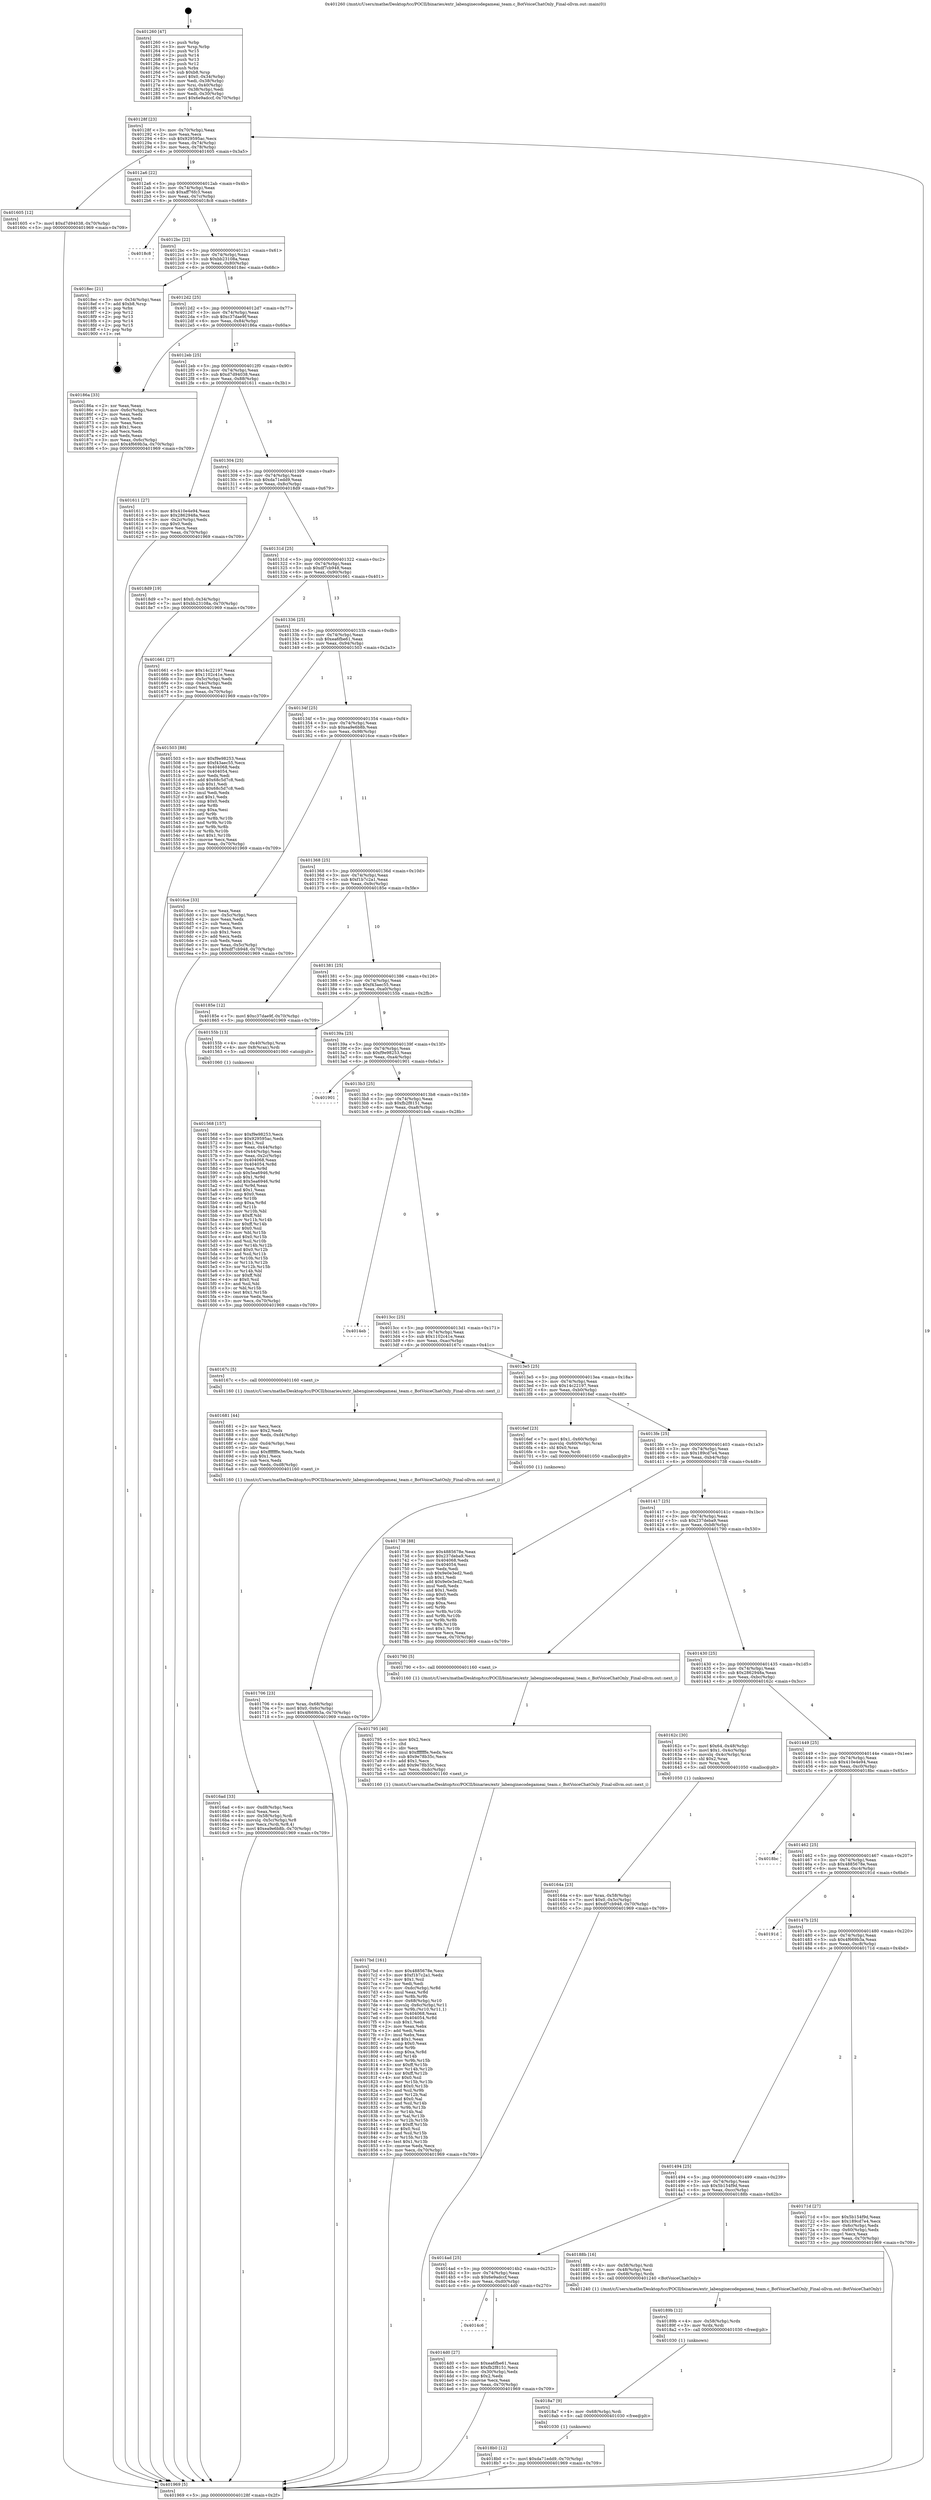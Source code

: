digraph "0x401260" {
  label = "0x401260 (/mnt/c/Users/mathe/Desktop/tcc/POCII/binaries/extr_labenginecodegameai_team.c_BotVoiceChatOnly_Final-ollvm.out::main(0))"
  labelloc = "t"
  node[shape=record]

  Entry [label="",width=0.3,height=0.3,shape=circle,fillcolor=black,style=filled]
  "0x40128f" [label="{
     0x40128f [23]\l
     | [instrs]\l
     &nbsp;&nbsp;0x40128f \<+3\>: mov -0x70(%rbp),%eax\l
     &nbsp;&nbsp;0x401292 \<+2\>: mov %eax,%ecx\l
     &nbsp;&nbsp;0x401294 \<+6\>: sub $0x929595ac,%ecx\l
     &nbsp;&nbsp;0x40129a \<+3\>: mov %eax,-0x74(%rbp)\l
     &nbsp;&nbsp;0x40129d \<+3\>: mov %ecx,-0x78(%rbp)\l
     &nbsp;&nbsp;0x4012a0 \<+6\>: je 0000000000401605 \<main+0x3a5\>\l
  }"]
  "0x401605" [label="{
     0x401605 [12]\l
     | [instrs]\l
     &nbsp;&nbsp;0x401605 \<+7\>: movl $0xd7d94038,-0x70(%rbp)\l
     &nbsp;&nbsp;0x40160c \<+5\>: jmp 0000000000401969 \<main+0x709\>\l
  }"]
  "0x4012a6" [label="{
     0x4012a6 [22]\l
     | [instrs]\l
     &nbsp;&nbsp;0x4012a6 \<+5\>: jmp 00000000004012ab \<main+0x4b\>\l
     &nbsp;&nbsp;0x4012ab \<+3\>: mov -0x74(%rbp),%eax\l
     &nbsp;&nbsp;0x4012ae \<+5\>: sub $0xaff76fc3,%eax\l
     &nbsp;&nbsp;0x4012b3 \<+3\>: mov %eax,-0x7c(%rbp)\l
     &nbsp;&nbsp;0x4012b6 \<+6\>: je 00000000004018c8 \<main+0x668\>\l
  }"]
  Exit [label="",width=0.3,height=0.3,shape=circle,fillcolor=black,style=filled,peripheries=2]
  "0x4018c8" [label="{
     0x4018c8\l
  }", style=dashed]
  "0x4012bc" [label="{
     0x4012bc [22]\l
     | [instrs]\l
     &nbsp;&nbsp;0x4012bc \<+5\>: jmp 00000000004012c1 \<main+0x61\>\l
     &nbsp;&nbsp;0x4012c1 \<+3\>: mov -0x74(%rbp),%eax\l
     &nbsp;&nbsp;0x4012c4 \<+5\>: sub $0xbb23108a,%eax\l
     &nbsp;&nbsp;0x4012c9 \<+3\>: mov %eax,-0x80(%rbp)\l
     &nbsp;&nbsp;0x4012cc \<+6\>: je 00000000004018ec \<main+0x68c\>\l
  }"]
  "0x4018b0" [label="{
     0x4018b0 [12]\l
     | [instrs]\l
     &nbsp;&nbsp;0x4018b0 \<+7\>: movl $0xda71edd9,-0x70(%rbp)\l
     &nbsp;&nbsp;0x4018b7 \<+5\>: jmp 0000000000401969 \<main+0x709\>\l
  }"]
  "0x4018ec" [label="{
     0x4018ec [21]\l
     | [instrs]\l
     &nbsp;&nbsp;0x4018ec \<+3\>: mov -0x34(%rbp),%eax\l
     &nbsp;&nbsp;0x4018ef \<+7\>: add $0xb8,%rsp\l
     &nbsp;&nbsp;0x4018f6 \<+1\>: pop %rbx\l
     &nbsp;&nbsp;0x4018f7 \<+2\>: pop %r12\l
     &nbsp;&nbsp;0x4018f9 \<+2\>: pop %r13\l
     &nbsp;&nbsp;0x4018fb \<+2\>: pop %r14\l
     &nbsp;&nbsp;0x4018fd \<+2\>: pop %r15\l
     &nbsp;&nbsp;0x4018ff \<+1\>: pop %rbp\l
     &nbsp;&nbsp;0x401900 \<+1\>: ret\l
  }"]
  "0x4012d2" [label="{
     0x4012d2 [25]\l
     | [instrs]\l
     &nbsp;&nbsp;0x4012d2 \<+5\>: jmp 00000000004012d7 \<main+0x77\>\l
     &nbsp;&nbsp;0x4012d7 \<+3\>: mov -0x74(%rbp),%eax\l
     &nbsp;&nbsp;0x4012da \<+5\>: sub $0xc37dae9f,%eax\l
     &nbsp;&nbsp;0x4012df \<+6\>: mov %eax,-0x84(%rbp)\l
     &nbsp;&nbsp;0x4012e5 \<+6\>: je 000000000040186a \<main+0x60a\>\l
  }"]
  "0x4018a7" [label="{
     0x4018a7 [9]\l
     | [instrs]\l
     &nbsp;&nbsp;0x4018a7 \<+4\>: mov -0x68(%rbp),%rdi\l
     &nbsp;&nbsp;0x4018ab \<+5\>: call 0000000000401030 \<free@plt\>\l
     | [calls]\l
     &nbsp;&nbsp;0x401030 \{1\} (unknown)\l
  }"]
  "0x40186a" [label="{
     0x40186a [33]\l
     | [instrs]\l
     &nbsp;&nbsp;0x40186a \<+2\>: xor %eax,%eax\l
     &nbsp;&nbsp;0x40186c \<+3\>: mov -0x6c(%rbp),%ecx\l
     &nbsp;&nbsp;0x40186f \<+2\>: mov %eax,%edx\l
     &nbsp;&nbsp;0x401871 \<+2\>: sub %ecx,%edx\l
     &nbsp;&nbsp;0x401873 \<+2\>: mov %eax,%ecx\l
     &nbsp;&nbsp;0x401875 \<+3\>: sub $0x1,%ecx\l
     &nbsp;&nbsp;0x401878 \<+2\>: add %ecx,%edx\l
     &nbsp;&nbsp;0x40187a \<+2\>: sub %edx,%eax\l
     &nbsp;&nbsp;0x40187c \<+3\>: mov %eax,-0x6c(%rbp)\l
     &nbsp;&nbsp;0x40187f \<+7\>: movl $0x4f669b3a,-0x70(%rbp)\l
     &nbsp;&nbsp;0x401886 \<+5\>: jmp 0000000000401969 \<main+0x709\>\l
  }"]
  "0x4012eb" [label="{
     0x4012eb [25]\l
     | [instrs]\l
     &nbsp;&nbsp;0x4012eb \<+5\>: jmp 00000000004012f0 \<main+0x90\>\l
     &nbsp;&nbsp;0x4012f0 \<+3\>: mov -0x74(%rbp),%eax\l
     &nbsp;&nbsp;0x4012f3 \<+5\>: sub $0xd7d94038,%eax\l
     &nbsp;&nbsp;0x4012f8 \<+6\>: mov %eax,-0x88(%rbp)\l
     &nbsp;&nbsp;0x4012fe \<+6\>: je 0000000000401611 \<main+0x3b1\>\l
  }"]
  "0x40189b" [label="{
     0x40189b [12]\l
     | [instrs]\l
     &nbsp;&nbsp;0x40189b \<+4\>: mov -0x58(%rbp),%rdx\l
     &nbsp;&nbsp;0x40189f \<+3\>: mov %rdx,%rdi\l
     &nbsp;&nbsp;0x4018a2 \<+5\>: call 0000000000401030 \<free@plt\>\l
     | [calls]\l
     &nbsp;&nbsp;0x401030 \{1\} (unknown)\l
  }"]
  "0x401611" [label="{
     0x401611 [27]\l
     | [instrs]\l
     &nbsp;&nbsp;0x401611 \<+5\>: mov $0x410e4e94,%eax\l
     &nbsp;&nbsp;0x401616 \<+5\>: mov $0x2862948a,%ecx\l
     &nbsp;&nbsp;0x40161b \<+3\>: mov -0x2c(%rbp),%edx\l
     &nbsp;&nbsp;0x40161e \<+3\>: cmp $0x0,%edx\l
     &nbsp;&nbsp;0x401621 \<+3\>: cmove %ecx,%eax\l
     &nbsp;&nbsp;0x401624 \<+3\>: mov %eax,-0x70(%rbp)\l
     &nbsp;&nbsp;0x401627 \<+5\>: jmp 0000000000401969 \<main+0x709\>\l
  }"]
  "0x401304" [label="{
     0x401304 [25]\l
     | [instrs]\l
     &nbsp;&nbsp;0x401304 \<+5\>: jmp 0000000000401309 \<main+0xa9\>\l
     &nbsp;&nbsp;0x401309 \<+3\>: mov -0x74(%rbp),%eax\l
     &nbsp;&nbsp;0x40130c \<+5\>: sub $0xda71edd9,%eax\l
     &nbsp;&nbsp;0x401311 \<+6\>: mov %eax,-0x8c(%rbp)\l
     &nbsp;&nbsp;0x401317 \<+6\>: je 00000000004018d9 \<main+0x679\>\l
  }"]
  "0x4017bd" [label="{
     0x4017bd [161]\l
     | [instrs]\l
     &nbsp;&nbsp;0x4017bd \<+5\>: mov $0x4885678e,%ecx\l
     &nbsp;&nbsp;0x4017c2 \<+5\>: mov $0xf1b7c2a1,%edx\l
     &nbsp;&nbsp;0x4017c7 \<+3\>: mov $0x1,%sil\l
     &nbsp;&nbsp;0x4017ca \<+2\>: xor %edi,%edi\l
     &nbsp;&nbsp;0x4017cc \<+7\>: mov -0xdc(%rbp),%r8d\l
     &nbsp;&nbsp;0x4017d3 \<+4\>: imul %eax,%r8d\l
     &nbsp;&nbsp;0x4017d7 \<+3\>: mov %r8b,%r9b\l
     &nbsp;&nbsp;0x4017da \<+4\>: mov -0x68(%rbp),%r10\l
     &nbsp;&nbsp;0x4017de \<+4\>: movslq -0x6c(%rbp),%r11\l
     &nbsp;&nbsp;0x4017e2 \<+4\>: mov %r9b,(%r10,%r11,1)\l
     &nbsp;&nbsp;0x4017e6 \<+7\>: mov 0x404068,%eax\l
     &nbsp;&nbsp;0x4017ed \<+8\>: mov 0x404054,%r8d\l
     &nbsp;&nbsp;0x4017f5 \<+3\>: sub $0x1,%edi\l
     &nbsp;&nbsp;0x4017f8 \<+2\>: mov %eax,%ebx\l
     &nbsp;&nbsp;0x4017fa \<+2\>: add %edi,%ebx\l
     &nbsp;&nbsp;0x4017fc \<+3\>: imul %ebx,%eax\l
     &nbsp;&nbsp;0x4017ff \<+3\>: and $0x1,%eax\l
     &nbsp;&nbsp;0x401802 \<+3\>: cmp $0x0,%eax\l
     &nbsp;&nbsp;0x401805 \<+4\>: sete %r9b\l
     &nbsp;&nbsp;0x401809 \<+4\>: cmp $0xa,%r8d\l
     &nbsp;&nbsp;0x40180d \<+4\>: setl %r14b\l
     &nbsp;&nbsp;0x401811 \<+3\>: mov %r9b,%r15b\l
     &nbsp;&nbsp;0x401814 \<+4\>: xor $0xff,%r15b\l
     &nbsp;&nbsp;0x401818 \<+3\>: mov %r14b,%r12b\l
     &nbsp;&nbsp;0x40181b \<+4\>: xor $0xff,%r12b\l
     &nbsp;&nbsp;0x40181f \<+4\>: xor $0x0,%sil\l
     &nbsp;&nbsp;0x401823 \<+3\>: mov %r15b,%r13b\l
     &nbsp;&nbsp;0x401826 \<+4\>: and $0x0,%r13b\l
     &nbsp;&nbsp;0x40182a \<+3\>: and %sil,%r9b\l
     &nbsp;&nbsp;0x40182d \<+3\>: mov %r12b,%al\l
     &nbsp;&nbsp;0x401830 \<+2\>: and $0x0,%al\l
     &nbsp;&nbsp;0x401832 \<+3\>: and %sil,%r14b\l
     &nbsp;&nbsp;0x401835 \<+3\>: or %r9b,%r13b\l
     &nbsp;&nbsp;0x401838 \<+3\>: or %r14b,%al\l
     &nbsp;&nbsp;0x40183b \<+3\>: xor %al,%r13b\l
     &nbsp;&nbsp;0x40183e \<+3\>: or %r12b,%r15b\l
     &nbsp;&nbsp;0x401841 \<+4\>: xor $0xff,%r15b\l
     &nbsp;&nbsp;0x401845 \<+4\>: or $0x0,%sil\l
     &nbsp;&nbsp;0x401849 \<+3\>: and %sil,%r15b\l
     &nbsp;&nbsp;0x40184c \<+3\>: or %r15b,%r13b\l
     &nbsp;&nbsp;0x40184f \<+4\>: test $0x1,%r13b\l
     &nbsp;&nbsp;0x401853 \<+3\>: cmovne %edx,%ecx\l
     &nbsp;&nbsp;0x401856 \<+3\>: mov %ecx,-0x70(%rbp)\l
     &nbsp;&nbsp;0x401859 \<+5\>: jmp 0000000000401969 \<main+0x709\>\l
  }"]
  "0x4018d9" [label="{
     0x4018d9 [19]\l
     | [instrs]\l
     &nbsp;&nbsp;0x4018d9 \<+7\>: movl $0x0,-0x34(%rbp)\l
     &nbsp;&nbsp;0x4018e0 \<+7\>: movl $0xbb23108a,-0x70(%rbp)\l
     &nbsp;&nbsp;0x4018e7 \<+5\>: jmp 0000000000401969 \<main+0x709\>\l
  }"]
  "0x40131d" [label="{
     0x40131d [25]\l
     | [instrs]\l
     &nbsp;&nbsp;0x40131d \<+5\>: jmp 0000000000401322 \<main+0xc2\>\l
     &nbsp;&nbsp;0x401322 \<+3\>: mov -0x74(%rbp),%eax\l
     &nbsp;&nbsp;0x401325 \<+5\>: sub $0xdf7cb948,%eax\l
     &nbsp;&nbsp;0x40132a \<+6\>: mov %eax,-0x90(%rbp)\l
     &nbsp;&nbsp;0x401330 \<+6\>: je 0000000000401661 \<main+0x401\>\l
  }"]
  "0x401795" [label="{
     0x401795 [40]\l
     | [instrs]\l
     &nbsp;&nbsp;0x401795 \<+5\>: mov $0x2,%ecx\l
     &nbsp;&nbsp;0x40179a \<+1\>: cltd\l
     &nbsp;&nbsp;0x40179b \<+2\>: idiv %ecx\l
     &nbsp;&nbsp;0x40179d \<+6\>: imul $0xfffffffe,%edx,%ecx\l
     &nbsp;&nbsp;0x4017a3 \<+6\>: sub $0x9e78b35c,%ecx\l
     &nbsp;&nbsp;0x4017a9 \<+3\>: add $0x1,%ecx\l
     &nbsp;&nbsp;0x4017ac \<+6\>: add $0x9e78b35c,%ecx\l
     &nbsp;&nbsp;0x4017b2 \<+6\>: mov %ecx,-0xdc(%rbp)\l
     &nbsp;&nbsp;0x4017b8 \<+5\>: call 0000000000401160 \<next_i\>\l
     | [calls]\l
     &nbsp;&nbsp;0x401160 \{1\} (/mnt/c/Users/mathe/Desktop/tcc/POCII/binaries/extr_labenginecodegameai_team.c_BotVoiceChatOnly_Final-ollvm.out::next_i)\l
  }"]
  "0x401661" [label="{
     0x401661 [27]\l
     | [instrs]\l
     &nbsp;&nbsp;0x401661 \<+5\>: mov $0x14c22197,%eax\l
     &nbsp;&nbsp;0x401666 \<+5\>: mov $0x1102c41e,%ecx\l
     &nbsp;&nbsp;0x40166b \<+3\>: mov -0x5c(%rbp),%edx\l
     &nbsp;&nbsp;0x40166e \<+3\>: cmp -0x4c(%rbp),%edx\l
     &nbsp;&nbsp;0x401671 \<+3\>: cmovl %ecx,%eax\l
     &nbsp;&nbsp;0x401674 \<+3\>: mov %eax,-0x70(%rbp)\l
     &nbsp;&nbsp;0x401677 \<+5\>: jmp 0000000000401969 \<main+0x709\>\l
  }"]
  "0x401336" [label="{
     0x401336 [25]\l
     | [instrs]\l
     &nbsp;&nbsp;0x401336 \<+5\>: jmp 000000000040133b \<main+0xdb\>\l
     &nbsp;&nbsp;0x40133b \<+3\>: mov -0x74(%rbp),%eax\l
     &nbsp;&nbsp;0x40133e \<+5\>: sub $0xea6fbe61,%eax\l
     &nbsp;&nbsp;0x401343 \<+6\>: mov %eax,-0x94(%rbp)\l
     &nbsp;&nbsp;0x401349 \<+6\>: je 0000000000401503 \<main+0x2a3\>\l
  }"]
  "0x401706" [label="{
     0x401706 [23]\l
     | [instrs]\l
     &nbsp;&nbsp;0x401706 \<+4\>: mov %rax,-0x68(%rbp)\l
     &nbsp;&nbsp;0x40170a \<+7\>: movl $0x0,-0x6c(%rbp)\l
     &nbsp;&nbsp;0x401711 \<+7\>: movl $0x4f669b3a,-0x70(%rbp)\l
     &nbsp;&nbsp;0x401718 \<+5\>: jmp 0000000000401969 \<main+0x709\>\l
  }"]
  "0x401503" [label="{
     0x401503 [88]\l
     | [instrs]\l
     &nbsp;&nbsp;0x401503 \<+5\>: mov $0xf9e98253,%eax\l
     &nbsp;&nbsp;0x401508 \<+5\>: mov $0xf43aec55,%ecx\l
     &nbsp;&nbsp;0x40150d \<+7\>: mov 0x404068,%edx\l
     &nbsp;&nbsp;0x401514 \<+7\>: mov 0x404054,%esi\l
     &nbsp;&nbsp;0x40151b \<+2\>: mov %edx,%edi\l
     &nbsp;&nbsp;0x40151d \<+6\>: add $0x68c5d7c8,%edi\l
     &nbsp;&nbsp;0x401523 \<+3\>: sub $0x1,%edi\l
     &nbsp;&nbsp;0x401526 \<+6\>: sub $0x68c5d7c8,%edi\l
     &nbsp;&nbsp;0x40152c \<+3\>: imul %edi,%edx\l
     &nbsp;&nbsp;0x40152f \<+3\>: and $0x1,%edx\l
     &nbsp;&nbsp;0x401532 \<+3\>: cmp $0x0,%edx\l
     &nbsp;&nbsp;0x401535 \<+4\>: sete %r8b\l
     &nbsp;&nbsp;0x401539 \<+3\>: cmp $0xa,%esi\l
     &nbsp;&nbsp;0x40153c \<+4\>: setl %r9b\l
     &nbsp;&nbsp;0x401540 \<+3\>: mov %r8b,%r10b\l
     &nbsp;&nbsp;0x401543 \<+3\>: and %r9b,%r10b\l
     &nbsp;&nbsp;0x401546 \<+3\>: xor %r9b,%r8b\l
     &nbsp;&nbsp;0x401549 \<+3\>: or %r8b,%r10b\l
     &nbsp;&nbsp;0x40154c \<+4\>: test $0x1,%r10b\l
     &nbsp;&nbsp;0x401550 \<+3\>: cmovne %ecx,%eax\l
     &nbsp;&nbsp;0x401553 \<+3\>: mov %eax,-0x70(%rbp)\l
     &nbsp;&nbsp;0x401556 \<+5\>: jmp 0000000000401969 \<main+0x709\>\l
  }"]
  "0x40134f" [label="{
     0x40134f [25]\l
     | [instrs]\l
     &nbsp;&nbsp;0x40134f \<+5\>: jmp 0000000000401354 \<main+0xf4\>\l
     &nbsp;&nbsp;0x401354 \<+3\>: mov -0x74(%rbp),%eax\l
     &nbsp;&nbsp;0x401357 \<+5\>: sub $0xea9e6b8b,%eax\l
     &nbsp;&nbsp;0x40135c \<+6\>: mov %eax,-0x98(%rbp)\l
     &nbsp;&nbsp;0x401362 \<+6\>: je 00000000004016ce \<main+0x46e\>\l
  }"]
  "0x4016ad" [label="{
     0x4016ad [33]\l
     | [instrs]\l
     &nbsp;&nbsp;0x4016ad \<+6\>: mov -0xd8(%rbp),%ecx\l
     &nbsp;&nbsp;0x4016b3 \<+3\>: imul %eax,%ecx\l
     &nbsp;&nbsp;0x4016b6 \<+4\>: mov -0x58(%rbp),%rdi\l
     &nbsp;&nbsp;0x4016ba \<+4\>: movslq -0x5c(%rbp),%r8\l
     &nbsp;&nbsp;0x4016be \<+4\>: mov %ecx,(%rdi,%r8,4)\l
     &nbsp;&nbsp;0x4016c2 \<+7\>: movl $0xea9e6b8b,-0x70(%rbp)\l
     &nbsp;&nbsp;0x4016c9 \<+5\>: jmp 0000000000401969 \<main+0x709\>\l
  }"]
  "0x4016ce" [label="{
     0x4016ce [33]\l
     | [instrs]\l
     &nbsp;&nbsp;0x4016ce \<+2\>: xor %eax,%eax\l
     &nbsp;&nbsp;0x4016d0 \<+3\>: mov -0x5c(%rbp),%ecx\l
     &nbsp;&nbsp;0x4016d3 \<+2\>: mov %eax,%edx\l
     &nbsp;&nbsp;0x4016d5 \<+2\>: sub %ecx,%edx\l
     &nbsp;&nbsp;0x4016d7 \<+2\>: mov %eax,%ecx\l
     &nbsp;&nbsp;0x4016d9 \<+3\>: sub $0x1,%ecx\l
     &nbsp;&nbsp;0x4016dc \<+2\>: add %ecx,%edx\l
     &nbsp;&nbsp;0x4016de \<+2\>: sub %edx,%eax\l
     &nbsp;&nbsp;0x4016e0 \<+3\>: mov %eax,-0x5c(%rbp)\l
     &nbsp;&nbsp;0x4016e3 \<+7\>: movl $0xdf7cb948,-0x70(%rbp)\l
     &nbsp;&nbsp;0x4016ea \<+5\>: jmp 0000000000401969 \<main+0x709\>\l
  }"]
  "0x401368" [label="{
     0x401368 [25]\l
     | [instrs]\l
     &nbsp;&nbsp;0x401368 \<+5\>: jmp 000000000040136d \<main+0x10d\>\l
     &nbsp;&nbsp;0x40136d \<+3\>: mov -0x74(%rbp),%eax\l
     &nbsp;&nbsp;0x401370 \<+5\>: sub $0xf1b7c2a1,%eax\l
     &nbsp;&nbsp;0x401375 \<+6\>: mov %eax,-0x9c(%rbp)\l
     &nbsp;&nbsp;0x40137b \<+6\>: je 000000000040185e \<main+0x5fe\>\l
  }"]
  "0x401681" [label="{
     0x401681 [44]\l
     | [instrs]\l
     &nbsp;&nbsp;0x401681 \<+2\>: xor %ecx,%ecx\l
     &nbsp;&nbsp;0x401683 \<+5\>: mov $0x2,%edx\l
     &nbsp;&nbsp;0x401688 \<+6\>: mov %edx,-0xd4(%rbp)\l
     &nbsp;&nbsp;0x40168e \<+1\>: cltd\l
     &nbsp;&nbsp;0x40168f \<+6\>: mov -0xd4(%rbp),%esi\l
     &nbsp;&nbsp;0x401695 \<+2\>: idiv %esi\l
     &nbsp;&nbsp;0x401697 \<+6\>: imul $0xfffffffe,%edx,%edx\l
     &nbsp;&nbsp;0x40169d \<+3\>: sub $0x1,%ecx\l
     &nbsp;&nbsp;0x4016a0 \<+2\>: sub %ecx,%edx\l
     &nbsp;&nbsp;0x4016a2 \<+6\>: mov %edx,-0xd8(%rbp)\l
     &nbsp;&nbsp;0x4016a8 \<+5\>: call 0000000000401160 \<next_i\>\l
     | [calls]\l
     &nbsp;&nbsp;0x401160 \{1\} (/mnt/c/Users/mathe/Desktop/tcc/POCII/binaries/extr_labenginecodegameai_team.c_BotVoiceChatOnly_Final-ollvm.out::next_i)\l
  }"]
  "0x40185e" [label="{
     0x40185e [12]\l
     | [instrs]\l
     &nbsp;&nbsp;0x40185e \<+7\>: movl $0xc37dae9f,-0x70(%rbp)\l
     &nbsp;&nbsp;0x401865 \<+5\>: jmp 0000000000401969 \<main+0x709\>\l
  }"]
  "0x401381" [label="{
     0x401381 [25]\l
     | [instrs]\l
     &nbsp;&nbsp;0x401381 \<+5\>: jmp 0000000000401386 \<main+0x126\>\l
     &nbsp;&nbsp;0x401386 \<+3\>: mov -0x74(%rbp),%eax\l
     &nbsp;&nbsp;0x401389 \<+5\>: sub $0xf43aec55,%eax\l
     &nbsp;&nbsp;0x40138e \<+6\>: mov %eax,-0xa0(%rbp)\l
     &nbsp;&nbsp;0x401394 \<+6\>: je 000000000040155b \<main+0x2fb\>\l
  }"]
  "0x40164a" [label="{
     0x40164a [23]\l
     | [instrs]\l
     &nbsp;&nbsp;0x40164a \<+4\>: mov %rax,-0x58(%rbp)\l
     &nbsp;&nbsp;0x40164e \<+7\>: movl $0x0,-0x5c(%rbp)\l
     &nbsp;&nbsp;0x401655 \<+7\>: movl $0xdf7cb948,-0x70(%rbp)\l
     &nbsp;&nbsp;0x40165c \<+5\>: jmp 0000000000401969 \<main+0x709\>\l
  }"]
  "0x40155b" [label="{
     0x40155b [13]\l
     | [instrs]\l
     &nbsp;&nbsp;0x40155b \<+4\>: mov -0x40(%rbp),%rax\l
     &nbsp;&nbsp;0x40155f \<+4\>: mov 0x8(%rax),%rdi\l
     &nbsp;&nbsp;0x401563 \<+5\>: call 0000000000401060 \<atoi@plt\>\l
     | [calls]\l
     &nbsp;&nbsp;0x401060 \{1\} (unknown)\l
  }"]
  "0x40139a" [label="{
     0x40139a [25]\l
     | [instrs]\l
     &nbsp;&nbsp;0x40139a \<+5\>: jmp 000000000040139f \<main+0x13f\>\l
     &nbsp;&nbsp;0x40139f \<+3\>: mov -0x74(%rbp),%eax\l
     &nbsp;&nbsp;0x4013a2 \<+5\>: sub $0xf9e98253,%eax\l
     &nbsp;&nbsp;0x4013a7 \<+6\>: mov %eax,-0xa4(%rbp)\l
     &nbsp;&nbsp;0x4013ad \<+6\>: je 0000000000401901 \<main+0x6a1\>\l
  }"]
  "0x401568" [label="{
     0x401568 [157]\l
     | [instrs]\l
     &nbsp;&nbsp;0x401568 \<+5\>: mov $0xf9e98253,%ecx\l
     &nbsp;&nbsp;0x40156d \<+5\>: mov $0x929595ac,%edx\l
     &nbsp;&nbsp;0x401572 \<+3\>: mov $0x1,%sil\l
     &nbsp;&nbsp;0x401575 \<+3\>: mov %eax,-0x44(%rbp)\l
     &nbsp;&nbsp;0x401578 \<+3\>: mov -0x44(%rbp),%eax\l
     &nbsp;&nbsp;0x40157b \<+3\>: mov %eax,-0x2c(%rbp)\l
     &nbsp;&nbsp;0x40157e \<+7\>: mov 0x404068,%eax\l
     &nbsp;&nbsp;0x401585 \<+8\>: mov 0x404054,%r8d\l
     &nbsp;&nbsp;0x40158d \<+3\>: mov %eax,%r9d\l
     &nbsp;&nbsp;0x401590 \<+7\>: sub $0x5ea6946,%r9d\l
     &nbsp;&nbsp;0x401597 \<+4\>: sub $0x1,%r9d\l
     &nbsp;&nbsp;0x40159b \<+7\>: add $0x5ea6946,%r9d\l
     &nbsp;&nbsp;0x4015a2 \<+4\>: imul %r9d,%eax\l
     &nbsp;&nbsp;0x4015a6 \<+3\>: and $0x1,%eax\l
     &nbsp;&nbsp;0x4015a9 \<+3\>: cmp $0x0,%eax\l
     &nbsp;&nbsp;0x4015ac \<+4\>: sete %r10b\l
     &nbsp;&nbsp;0x4015b0 \<+4\>: cmp $0xa,%r8d\l
     &nbsp;&nbsp;0x4015b4 \<+4\>: setl %r11b\l
     &nbsp;&nbsp;0x4015b8 \<+3\>: mov %r10b,%bl\l
     &nbsp;&nbsp;0x4015bb \<+3\>: xor $0xff,%bl\l
     &nbsp;&nbsp;0x4015be \<+3\>: mov %r11b,%r14b\l
     &nbsp;&nbsp;0x4015c1 \<+4\>: xor $0xff,%r14b\l
     &nbsp;&nbsp;0x4015c5 \<+4\>: xor $0x0,%sil\l
     &nbsp;&nbsp;0x4015c9 \<+3\>: mov %bl,%r15b\l
     &nbsp;&nbsp;0x4015cc \<+4\>: and $0x0,%r15b\l
     &nbsp;&nbsp;0x4015d0 \<+3\>: and %sil,%r10b\l
     &nbsp;&nbsp;0x4015d3 \<+3\>: mov %r14b,%r12b\l
     &nbsp;&nbsp;0x4015d6 \<+4\>: and $0x0,%r12b\l
     &nbsp;&nbsp;0x4015da \<+3\>: and %sil,%r11b\l
     &nbsp;&nbsp;0x4015dd \<+3\>: or %r10b,%r15b\l
     &nbsp;&nbsp;0x4015e0 \<+3\>: or %r11b,%r12b\l
     &nbsp;&nbsp;0x4015e3 \<+3\>: xor %r12b,%r15b\l
     &nbsp;&nbsp;0x4015e6 \<+3\>: or %r14b,%bl\l
     &nbsp;&nbsp;0x4015e9 \<+3\>: xor $0xff,%bl\l
     &nbsp;&nbsp;0x4015ec \<+4\>: or $0x0,%sil\l
     &nbsp;&nbsp;0x4015f0 \<+3\>: and %sil,%bl\l
     &nbsp;&nbsp;0x4015f3 \<+3\>: or %bl,%r15b\l
     &nbsp;&nbsp;0x4015f6 \<+4\>: test $0x1,%r15b\l
     &nbsp;&nbsp;0x4015fa \<+3\>: cmovne %edx,%ecx\l
     &nbsp;&nbsp;0x4015fd \<+3\>: mov %ecx,-0x70(%rbp)\l
     &nbsp;&nbsp;0x401600 \<+5\>: jmp 0000000000401969 \<main+0x709\>\l
  }"]
  "0x401901" [label="{
     0x401901\l
  }", style=dashed]
  "0x4013b3" [label="{
     0x4013b3 [25]\l
     | [instrs]\l
     &nbsp;&nbsp;0x4013b3 \<+5\>: jmp 00000000004013b8 \<main+0x158\>\l
     &nbsp;&nbsp;0x4013b8 \<+3\>: mov -0x74(%rbp),%eax\l
     &nbsp;&nbsp;0x4013bb \<+5\>: sub $0xfb2f8151,%eax\l
     &nbsp;&nbsp;0x4013c0 \<+6\>: mov %eax,-0xa8(%rbp)\l
     &nbsp;&nbsp;0x4013c6 \<+6\>: je 00000000004014eb \<main+0x28b\>\l
  }"]
  "0x401260" [label="{
     0x401260 [47]\l
     | [instrs]\l
     &nbsp;&nbsp;0x401260 \<+1\>: push %rbp\l
     &nbsp;&nbsp;0x401261 \<+3\>: mov %rsp,%rbp\l
     &nbsp;&nbsp;0x401264 \<+2\>: push %r15\l
     &nbsp;&nbsp;0x401266 \<+2\>: push %r14\l
     &nbsp;&nbsp;0x401268 \<+2\>: push %r13\l
     &nbsp;&nbsp;0x40126a \<+2\>: push %r12\l
     &nbsp;&nbsp;0x40126c \<+1\>: push %rbx\l
     &nbsp;&nbsp;0x40126d \<+7\>: sub $0xb8,%rsp\l
     &nbsp;&nbsp;0x401274 \<+7\>: movl $0x0,-0x34(%rbp)\l
     &nbsp;&nbsp;0x40127b \<+3\>: mov %edi,-0x38(%rbp)\l
     &nbsp;&nbsp;0x40127e \<+4\>: mov %rsi,-0x40(%rbp)\l
     &nbsp;&nbsp;0x401282 \<+3\>: mov -0x38(%rbp),%edi\l
     &nbsp;&nbsp;0x401285 \<+3\>: mov %edi,-0x30(%rbp)\l
     &nbsp;&nbsp;0x401288 \<+7\>: movl $0x6e9adccf,-0x70(%rbp)\l
  }"]
  "0x4014eb" [label="{
     0x4014eb\l
  }", style=dashed]
  "0x4013cc" [label="{
     0x4013cc [25]\l
     | [instrs]\l
     &nbsp;&nbsp;0x4013cc \<+5\>: jmp 00000000004013d1 \<main+0x171\>\l
     &nbsp;&nbsp;0x4013d1 \<+3\>: mov -0x74(%rbp),%eax\l
     &nbsp;&nbsp;0x4013d4 \<+5\>: sub $0x1102c41e,%eax\l
     &nbsp;&nbsp;0x4013d9 \<+6\>: mov %eax,-0xac(%rbp)\l
     &nbsp;&nbsp;0x4013df \<+6\>: je 000000000040167c \<main+0x41c\>\l
  }"]
  "0x401969" [label="{
     0x401969 [5]\l
     | [instrs]\l
     &nbsp;&nbsp;0x401969 \<+5\>: jmp 000000000040128f \<main+0x2f\>\l
  }"]
  "0x40167c" [label="{
     0x40167c [5]\l
     | [instrs]\l
     &nbsp;&nbsp;0x40167c \<+5\>: call 0000000000401160 \<next_i\>\l
     | [calls]\l
     &nbsp;&nbsp;0x401160 \{1\} (/mnt/c/Users/mathe/Desktop/tcc/POCII/binaries/extr_labenginecodegameai_team.c_BotVoiceChatOnly_Final-ollvm.out::next_i)\l
  }"]
  "0x4013e5" [label="{
     0x4013e5 [25]\l
     | [instrs]\l
     &nbsp;&nbsp;0x4013e5 \<+5\>: jmp 00000000004013ea \<main+0x18a\>\l
     &nbsp;&nbsp;0x4013ea \<+3\>: mov -0x74(%rbp),%eax\l
     &nbsp;&nbsp;0x4013ed \<+5\>: sub $0x14c22197,%eax\l
     &nbsp;&nbsp;0x4013f2 \<+6\>: mov %eax,-0xb0(%rbp)\l
     &nbsp;&nbsp;0x4013f8 \<+6\>: je 00000000004016ef \<main+0x48f\>\l
  }"]
  "0x4014c6" [label="{
     0x4014c6\l
  }", style=dashed]
  "0x4016ef" [label="{
     0x4016ef [23]\l
     | [instrs]\l
     &nbsp;&nbsp;0x4016ef \<+7\>: movl $0x1,-0x60(%rbp)\l
     &nbsp;&nbsp;0x4016f6 \<+4\>: movslq -0x60(%rbp),%rax\l
     &nbsp;&nbsp;0x4016fa \<+4\>: shl $0x0,%rax\l
     &nbsp;&nbsp;0x4016fe \<+3\>: mov %rax,%rdi\l
     &nbsp;&nbsp;0x401701 \<+5\>: call 0000000000401050 \<malloc@plt\>\l
     | [calls]\l
     &nbsp;&nbsp;0x401050 \{1\} (unknown)\l
  }"]
  "0x4013fe" [label="{
     0x4013fe [25]\l
     | [instrs]\l
     &nbsp;&nbsp;0x4013fe \<+5\>: jmp 0000000000401403 \<main+0x1a3\>\l
     &nbsp;&nbsp;0x401403 \<+3\>: mov -0x74(%rbp),%eax\l
     &nbsp;&nbsp;0x401406 \<+5\>: sub $0x189cd7e4,%eax\l
     &nbsp;&nbsp;0x40140b \<+6\>: mov %eax,-0xb4(%rbp)\l
     &nbsp;&nbsp;0x401411 \<+6\>: je 0000000000401738 \<main+0x4d8\>\l
  }"]
  "0x4014d0" [label="{
     0x4014d0 [27]\l
     | [instrs]\l
     &nbsp;&nbsp;0x4014d0 \<+5\>: mov $0xea6fbe61,%eax\l
     &nbsp;&nbsp;0x4014d5 \<+5\>: mov $0xfb2f8151,%ecx\l
     &nbsp;&nbsp;0x4014da \<+3\>: mov -0x30(%rbp),%edx\l
     &nbsp;&nbsp;0x4014dd \<+3\>: cmp $0x2,%edx\l
     &nbsp;&nbsp;0x4014e0 \<+3\>: cmovne %ecx,%eax\l
     &nbsp;&nbsp;0x4014e3 \<+3\>: mov %eax,-0x70(%rbp)\l
     &nbsp;&nbsp;0x4014e6 \<+5\>: jmp 0000000000401969 \<main+0x709\>\l
  }"]
  "0x401738" [label="{
     0x401738 [88]\l
     | [instrs]\l
     &nbsp;&nbsp;0x401738 \<+5\>: mov $0x4885678e,%eax\l
     &nbsp;&nbsp;0x40173d \<+5\>: mov $0x237deba9,%ecx\l
     &nbsp;&nbsp;0x401742 \<+7\>: mov 0x404068,%edx\l
     &nbsp;&nbsp;0x401749 \<+7\>: mov 0x404054,%esi\l
     &nbsp;&nbsp;0x401750 \<+2\>: mov %edx,%edi\l
     &nbsp;&nbsp;0x401752 \<+6\>: sub $0x9e0e3ed2,%edi\l
     &nbsp;&nbsp;0x401758 \<+3\>: sub $0x1,%edi\l
     &nbsp;&nbsp;0x40175b \<+6\>: add $0x9e0e3ed2,%edi\l
     &nbsp;&nbsp;0x401761 \<+3\>: imul %edi,%edx\l
     &nbsp;&nbsp;0x401764 \<+3\>: and $0x1,%edx\l
     &nbsp;&nbsp;0x401767 \<+3\>: cmp $0x0,%edx\l
     &nbsp;&nbsp;0x40176a \<+4\>: sete %r8b\l
     &nbsp;&nbsp;0x40176e \<+3\>: cmp $0xa,%esi\l
     &nbsp;&nbsp;0x401771 \<+4\>: setl %r9b\l
     &nbsp;&nbsp;0x401775 \<+3\>: mov %r8b,%r10b\l
     &nbsp;&nbsp;0x401778 \<+3\>: and %r9b,%r10b\l
     &nbsp;&nbsp;0x40177b \<+3\>: xor %r9b,%r8b\l
     &nbsp;&nbsp;0x40177e \<+3\>: or %r8b,%r10b\l
     &nbsp;&nbsp;0x401781 \<+4\>: test $0x1,%r10b\l
     &nbsp;&nbsp;0x401785 \<+3\>: cmovne %ecx,%eax\l
     &nbsp;&nbsp;0x401788 \<+3\>: mov %eax,-0x70(%rbp)\l
     &nbsp;&nbsp;0x40178b \<+5\>: jmp 0000000000401969 \<main+0x709\>\l
  }"]
  "0x401417" [label="{
     0x401417 [25]\l
     | [instrs]\l
     &nbsp;&nbsp;0x401417 \<+5\>: jmp 000000000040141c \<main+0x1bc\>\l
     &nbsp;&nbsp;0x40141c \<+3\>: mov -0x74(%rbp),%eax\l
     &nbsp;&nbsp;0x40141f \<+5\>: sub $0x237deba9,%eax\l
     &nbsp;&nbsp;0x401424 \<+6\>: mov %eax,-0xb8(%rbp)\l
     &nbsp;&nbsp;0x40142a \<+6\>: je 0000000000401790 \<main+0x530\>\l
  }"]
  "0x4014ad" [label="{
     0x4014ad [25]\l
     | [instrs]\l
     &nbsp;&nbsp;0x4014ad \<+5\>: jmp 00000000004014b2 \<main+0x252\>\l
     &nbsp;&nbsp;0x4014b2 \<+3\>: mov -0x74(%rbp),%eax\l
     &nbsp;&nbsp;0x4014b5 \<+5\>: sub $0x6e9adccf,%eax\l
     &nbsp;&nbsp;0x4014ba \<+6\>: mov %eax,-0xd0(%rbp)\l
     &nbsp;&nbsp;0x4014c0 \<+6\>: je 00000000004014d0 \<main+0x270\>\l
  }"]
  "0x401790" [label="{
     0x401790 [5]\l
     | [instrs]\l
     &nbsp;&nbsp;0x401790 \<+5\>: call 0000000000401160 \<next_i\>\l
     | [calls]\l
     &nbsp;&nbsp;0x401160 \{1\} (/mnt/c/Users/mathe/Desktop/tcc/POCII/binaries/extr_labenginecodegameai_team.c_BotVoiceChatOnly_Final-ollvm.out::next_i)\l
  }"]
  "0x401430" [label="{
     0x401430 [25]\l
     | [instrs]\l
     &nbsp;&nbsp;0x401430 \<+5\>: jmp 0000000000401435 \<main+0x1d5\>\l
     &nbsp;&nbsp;0x401435 \<+3\>: mov -0x74(%rbp),%eax\l
     &nbsp;&nbsp;0x401438 \<+5\>: sub $0x2862948a,%eax\l
     &nbsp;&nbsp;0x40143d \<+6\>: mov %eax,-0xbc(%rbp)\l
     &nbsp;&nbsp;0x401443 \<+6\>: je 000000000040162c \<main+0x3cc\>\l
  }"]
  "0x40188b" [label="{
     0x40188b [16]\l
     | [instrs]\l
     &nbsp;&nbsp;0x40188b \<+4\>: mov -0x58(%rbp),%rdi\l
     &nbsp;&nbsp;0x40188f \<+3\>: mov -0x48(%rbp),%esi\l
     &nbsp;&nbsp;0x401892 \<+4\>: mov -0x68(%rbp),%rdx\l
     &nbsp;&nbsp;0x401896 \<+5\>: call 0000000000401240 \<BotVoiceChatOnly\>\l
     | [calls]\l
     &nbsp;&nbsp;0x401240 \{1\} (/mnt/c/Users/mathe/Desktop/tcc/POCII/binaries/extr_labenginecodegameai_team.c_BotVoiceChatOnly_Final-ollvm.out::BotVoiceChatOnly)\l
  }"]
  "0x40162c" [label="{
     0x40162c [30]\l
     | [instrs]\l
     &nbsp;&nbsp;0x40162c \<+7\>: movl $0x64,-0x48(%rbp)\l
     &nbsp;&nbsp;0x401633 \<+7\>: movl $0x1,-0x4c(%rbp)\l
     &nbsp;&nbsp;0x40163a \<+4\>: movslq -0x4c(%rbp),%rax\l
     &nbsp;&nbsp;0x40163e \<+4\>: shl $0x2,%rax\l
     &nbsp;&nbsp;0x401642 \<+3\>: mov %rax,%rdi\l
     &nbsp;&nbsp;0x401645 \<+5\>: call 0000000000401050 \<malloc@plt\>\l
     | [calls]\l
     &nbsp;&nbsp;0x401050 \{1\} (unknown)\l
  }"]
  "0x401449" [label="{
     0x401449 [25]\l
     | [instrs]\l
     &nbsp;&nbsp;0x401449 \<+5\>: jmp 000000000040144e \<main+0x1ee\>\l
     &nbsp;&nbsp;0x40144e \<+3\>: mov -0x74(%rbp),%eax\l
     &nbsp;&nbsp;0x401451 \<+5\>: sub $0x410e4e94,%eax\l
     &nbsp;&nbsp;0x401456 \<+6\>: mov %eax,-0xc0(%rbp)\l
     &nbsp;&nbsp;0x40145c \<+6\>: je 00000000004018bc \<main+0x65c\>\l
  }"]
  "0x401494" [label="{
     0x401494 [25]\l
     | [instrs]\l
     &nbsp;&nbsp;0x401494 \<+5\>: jmp 0000000000401499 \<main+0x239\>\l
     &nbsp;&nbsp;0x401499 \<+3\>: mov -0x74(%rbp),%eax\l
     &nbsp;&nbsp;0x40149c \<+5\>: sub $0x5b154f9d,%eax\l
     &nbsp;&nbsp;0x4014a1 \<+6\>: mov %eax,-0xcc(%rbp)\l
     &nbsp;&nbsp;0x4014a7 \<+6\>: je 000000000040188b \<main+0x62b\>\l
  }"]
  "0x4018bc" [label="{
     0x4018bc\l
  }", style=dashed]
  "0x401462" [label="{
     0x401462 [25]\l
     | [instrs]\l
     &nbsp;&nbsp;0x401462 \<+5\>: jmp 0000000000401467 \<main+0x207\>\l
     &nbsp;&nbsp;0x401467 \<+3\>: mov -0x74(%rbp),%eax\l
     &nbsp;&nbsp;0x40146a \<+5\>: sub $0x4885678e,%eax\l
     &nbsp;&nbsp;0x40146f \<+6\>: mov %eax,-0xc4(%rbp)\l
     &nbsp;&nbsp;0x401475 \<+6\>: je 000000000040191d \<main+0x6bd\>\l
  }"]
  "0x40171d" [label="{
     0x40171d [27]\l
     | [instrs]\l
     &nbsp;&nbsp;0x40171d \<+5\>: mov $0x5b154f9d,%eax\l
     &nbsp;&nbsp;0x401722 \<+5\>: mov $0x189cd7e4,%ecx\l
     &nbsp;&nbsp;0x401727 \<+3\>: mov -0x6c(%rbp),%edx\l
     &nbsp;&nbsp;0x40172a \<+3\>: cmp -0x60(%rbp),%edx\l
     &nbsp;&nbsp;0x40172d \<+3\>: cmovl %ecx,%eax\l
     &nbsp;&nbsp;0x401730 \<+3\>: mov %eax,-0x70(%rbp)\l
     &nbsp;&nbsp;0x401733 \<+5\>: jmp 0000000000401969 \<main+0x709\>\l
  }"]
  "0x40191d" [label="{
     0x40191d\l
  }", style=dashed]
  "0x40147b" [label="{
     0x40147b [25]\l
     | [instrs]\l
     &nbsp;&nbsp;0x40147b \<+5\>: jmp 0000000000401480 \<main+0x220\>\l
     &nbsp;&nbsp;0x401480 \<+3\>: mov -0x74(%rbp),%eax\l
     &nbsp;&nbsp;0x401483 \<+5\>: sub $0x4f669b3a,%eax\l
     &nbsp;&nbsp;0x401488 \<+6\>: mov %eax,-0xc8(%rbp)\l
     &nbsp;&nbsp;0x40148e \<+6\>: je 000000000040171d \<main+0x4bd\>\l
  }"]
  Entry -> "0x401260" [label=" 1"]
  "0x40128f" -> "0x401605" [label=" 1"]
  "0x40128f" -> "0x4012a6" [label=" 19"]
  "0x4018ec" -> Exit [label=" 1"]
  "0x4012a6" -> "0x4018c8" [label=" 0"]
  "0x4012a6" -> "0x4012bc" [label=" 19"]
  "0x4018d9" -> "0x401969" [label=" 1"]
  "0x4012bc" -> "0x4018ec" [label=" 1"]
  "0x4012bc" -> "0x4012d2" [label=" 18"]
  "0x4018b0" -> "0x401969" [label=" 1"]
  "0x4012d2" -> "0x40186a" [label=" 1"]
  "0x4012d2" -> "0x4012eb" [label=" 17"]
  "0x4018a7" -> "0x4018b0" [label=" 1"]
  "0x4012eb" -> "0x401611" [label=" 1"]
  "0x4012eb" -> "0x401304" [label=" 16"]
  "0x40189b" -> "0x4018a7" [label=" 1"]
  "0x401304" -> "0x4018d9" [label=" 1"]
  "0x401304" -> "0x40131d" [label=" 15"]
  "0x40188b" -> "0x40189b" [label=" 1"]
  "0x40131d" -> "0x401661" [label=" 2"]
  "0x40131d" -> "0x401336" [label=" 13"]
  "0x40186a" -> "0x401969" [label=" 1"]
  "0x401336" -> "0x401503" [label=" 1"]
  "0x401336" -> "0x40134f" [label=" 12"]
  "0x40185e" -> "0x401969" [label=" 1"]
  "0x40134f" -> "0x4016ce" [label=" 1"]
  "0x40134f" -> "0x401368" [label=" 11"]
  "0x4017bd" -> "0x401969" [label=" 1"]
  "0x401368" -> "0x40185e" [label=" 1"]
  "0x401368" -> "0x401381" [label=" 10"]
  "0x401795" -> "0x4017bd" [label=" 1"]
  "0x401381" -> "0x40155b" [label=" 1"]
  "0x401381" -> "0x40139a" [label=" 9"]
  "0x401790" -> "0x401795" [label=" 1"]
  "0x40139a" -> "0x401901" [label=" 0"]
  "0x40139a" -> "0x4013b3" [label=" 9"]
  "0x401738" -> "0x401969" [label=" 1"]
  "0x4013b3" -> "0x4014eb" [label=" 0"]
  "0x4013b3" -> "0x4013cc" [label=" 9"]
  "0x40171d" -> "0x401969" [label=" 2"]
  "0x4013cc" -> "0x40167c" [label=" 1"]
  "0x4013cc" -> "0x4013e5" [label=" 8"]
  "0x401706" -> "0x401969" [label=" 1"]
  "0x4013e5" -> "0x4016ef" [label=" 1"]
  "0x4013e5" -> "0x4013fe" [label=" 7"]
  "0x4016ef" -> "0x401706" [label=" 1"]
  "0x4013fe" -> "0x401738" [label=" 1"]
  "0x4013fe" -> "0x401417" [label=" 6"]
  "0x4016ce" -> "0x401969" [label=" 1"]
  "0x401417" -> "0x401790" [label=" 1"]
  "0x401417" -> "0x401430" [label=" 5"]
  "0x401681" -> "0x4016ad" [label=" 1"]
  "0x401430" -> "0x40162c" [label=" 1"]
  "0x401430" -> "0x401449" [label=" 4"]
  "0x40167c" -> "0x401681" [label=" 1"]
  "0x401449" -> "0x4018bc" [label=" 0"]
  "0x401449" -> "0x401462" [label=" 4"]
  "0x40164a" -> "0x401969" [label=" 1"]
  "0x401462" -> "0x40191d" [label=" 0"]
  "0x401462" -> "0x40147b" [label=" 4"]
  "0x40162c" -> "0x40164a" [label=" 1"]
  "0x40147b" -> "0x40171d" [label=" 2"]
  "0x40147b" -> "0x401494" [label=" 2"]
  "0x401661" -> "0x401969" [label=" 2"]
  "0x401494" -> "0x40188b" [label=" 1"]
  "0x401494" -> "0x4014ad" [label=" 1"]
  "0x4016ad" -> "0x401969" [label=" 1"]
  "0x4014ad" -> "0x4014d0" [label=" 1"]
  "0x4014ad" -> "0x4014c6" [label=" 0"]
  "0x4014d0" -> "0x401969" [label=" 1"]
  "0x401260" -> "0x40128f" [label=" 1"]
  "0x401969" -> "0x40128f" [label=" 19"]
  "0x401503" -> "0x401969" [label=" 1"]
  "0x40155b" -> "0x401568" [label=" 1"]
  "0x401568" -> "0x401969" [label=" 1"]
  "0x401605" -> "0x401969" [label=" 1"]
  "0x401611" -> "0x401969" [label=" 1"]
}

